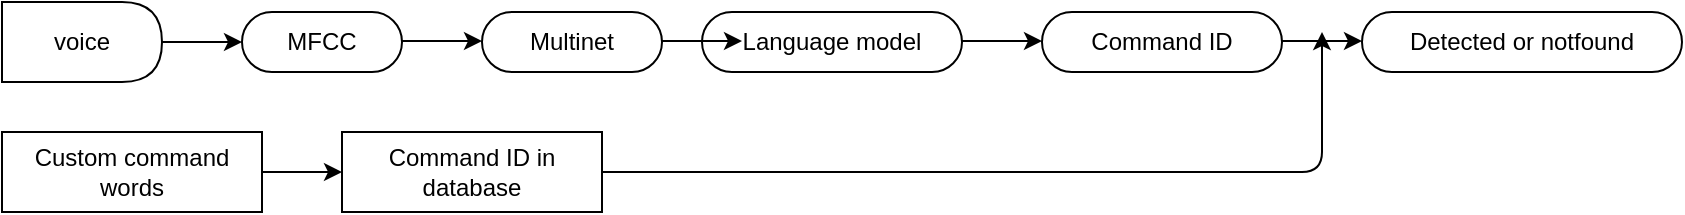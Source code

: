 <mxfile>
    <diagram id="sbpvz2KzQMdx_OctlbVV" name="Page-1">
        <mxGraphModel dx="1309" dy="638" grid="1" gridSize="10" guides="1" tooltips="1" connect="1" arrows="1" fold="1" page="1" pageScale="1" pageWidth="850" pageHeight="1100" math="0" shadow="0">
            <root>
                <mxCell id="0"/>
                <mxCell id="1" parent="0"/>
                <mxCell id="2" value="MFCC" style="whiteSpace=wrap;html=1;rounded=1;arcSize=50;align=center;verticalAlign=middle;strokeWidth=1;autosize=1;spacing=4;treeFolding=1;treeMoving=1;newEdgeStyle={&quot;edgeStyle&quot;:&quot;entityRelationEdgeStyle&quot;,&quot;startArrow&quot;:&quot;none&quot;,&quot;endArrow&quot;:&quot;none&quot;,&quot;segment&quot;:10,&quot;curved&quot;:1,&quot;sourcePerimeterSpacing&quot;:0,&quot;targetPerimeterSpacing&quot;:0};" vertex="1" parent="1">
                    <mxGeometry x="130" y="150" width="80" height="30" as="geometry"/>
                </mxCell>
                <mxCell id="4" value="voice" style="shape=delay;whiteSpace=wrap;html=1;" vertex="1" parent="1">
                    <mxGeometry x="10" y="145" width="80" height="40" as="geometry"/>
                </mxCell>
                <mxCell id="6" value="Multinet" style="whiteSpace=wrap;html=1;rounded=1;arcSize=50;align=center;verticalAlign=middle;strokeWidth=1;autosize=1;spacing=4;treeFolding=1;treeMoving=1;newEdgeStyle={&quot;edgeStyle&quot;:&quot;entityRelationEdgeStyle&quot;,&quot;startArrow&quot;:&quot;none&quot;,&quot;endArrow&quot;:&quot;none&quot;,&quot;segment&quot;:10,&quot;curved&quot;:1,&quot;sourcePerimeterSpacing&quot;:0,&quot;targetPerimeterSpacing&quot;:0};" vertex="1" parent="1">
                    <mxGeometry x="250" y="150" width="90" height="30" as="geometry"/>
                </mxCell>
                <mxCell id="8" value="" style="endArrow=classic;html=1;" edge="1" parent="1" target="2">
                    <mxGeometry width="50" height="50" relative="1" as="geometry">
                        <mxPoint x="90" y="165" as="sourcePoint"/>
                        <mxPoint x="140" y="120" as="targetPoint"/>
                        <Array as="points"/>
                    </mxGeometry>
                </mxCell>
                <mxCell id="9" value="" style="endArrow=classic;html=1;" edge="1" parent="1">
                    <mxGeometry width="50" height="50" relative="1" as="geometry">
                        <mxPoint x="210" y="164.5" as="sourcePoint"/>
                        <mxPoint x="250" y="164.5" as="targetPoint"/>
                        <Array as="points">
                            <mxPoint x="230" y="164.5"/>
                        </Array>
                    </mxGeometry>
                </mxCell>
                <mxCell id="10" value="Language model" style="whiteSpace=wrap;html=1;rounded=1;arcSize=50;align=center;verticalAlign=middle;strokeWidth=1;autosize=1;spacing=4;treeFolding=1;treeMoving=1;newEdgeStyle={&quot;edgeStyle&quot;:&quot;entityRelationEdgeStyle&quot;,&quot;startArrow&quot;:&quot;none&quot;,&quot;endArrow&quot;:&quot;none&quot;,&quot;segment&quot;:10,&quot;curved&quot;:1,&quot;sourcePerimeterSpacing&quot;:0,&quot;targetPerimeterSpacing&quot;:0};" vertex="1" parent="1">
                    <mxGeometry x="360" y="150" width="130" height="30" as="geometry"/>
                </mxCell>
                <mxCell id="11" value="" style="endArrow=classic;html=1;" edge="1" parent="1">
                    <mxGeometry width="50" height="50" relative="1" as="geometry">
                        <mxPoint x="340" y="164.5" as="sourcePoint"/>
                        <mxPoint x="380" y="164.5" as="targetPoint"/>
                        <Array as="points">
                            <mxPoint x="360" y="164.5"/>
                        </Array>
                    </mxGeometry>
                </mxCell>
                <mxCell id="12" value="Command ID" style="whiteSpace=wrap;html=1;rounded=1;arcSize=50;align=center;verticalAlign=middle;strokeWidth=1;autosize=1;spacing=4;treeFolding=1;treeMoving=1;newEdgeStyle={&quot;edgeStyle&quot;:&quot;entityRelationEdgeStyle&quot;,&quot;startArrow&quot;:&quot;none&quot;,&quot;endArrow&quot;:&quot;none&quot;,&quot;segment&quot;:10,&quot;curved&quot;:1,&quot;sourcePerimeterSpacing&quot;:0,&quot;targetPerimeterSpacing&quot;:0};" vertex="1" parent="1">
                    <mxGeometry x="530" y="150" width="120" height="30" as="geometry"/>
                </mxCell>
                <mxCell id="13" value="" style="endArrow=classic;html=1;" edge="1" parent="1">
                    <mxGeometry width="50" height="50" relative="1" as="geometry">
                        <mxPoint x="490" y="164.5" as="sourcePoint"/>
                        <mxPoint x="530" y="164.5" as="targetPoint"/>
                        <Array as="points">
                            <mxPoint x="510" y="164.5"/>
                        </Array>
                    </mxGeometry>
                </mxCell>
                <mxCell id="16" value="Detected or notfound" style="whiteSpace=wrap;html=1;rounded=1;arcSize=50;align=center;verticalAlign=middle;strokeWidth=1;autosize=1;spacing=4;treeFolding=1;treeMoving=1;newEdgeStyle={&quot;edgeStyle&quot;:&quot;entityRelationEdgeStyle&quot;,&quot;startArrow&quot;:&quot;none&quot;,&quot;endArrow&quot;:&quot;none&quot;,&quot;segment&quot;:10,&quot;curved&quot;:1,&quot;sourcePerimeterSpacing&quot;:0,&quot;targetPerimeterSpacing&quot;:0};" vertex="1" parent="1">
                    <mxGeometry x="690" y="150" width="160" height="30" as="geometry"/>
                </mxCell>
                <mxCell id="17" value="" style="endArrow=classic;html=1;" edge="1" parent="1">
                    <mxGeometry width="50" height="50" relative="1" as="geometry">
                        <mxPoint x="650" y="164.5" as="sourcePoint"/>
                        <mxPoint x="690" y="164.5" as="targetPoint"/>
                        <Array as="points">
                            <mxPoint x="670" y="164.5"/>
                        </Array>
                    </mxGeometry>
                </mxCell>
                <mxCell id="18" value="Custom command words" style="rounded=0;whiteSpace=wrap;html=1;" vertex="1" parent="1">
                    <mxGeometry x="10" y="210" width="130" height="40" as="geometry"/>
                </mxCell>
                <mxCell id="21" style="edgeStyle=none;html=1;" edge="1" parent="1" source="19">
                    <mxGeometry relative="1" as="geometry">
                        <mxPoint x="670" y="160" as="targetPoint"/>
                        <Array as="points">
                            <mxPoint x="670" y="230"/>
                        </Array>
                    </mxGeometry>
                </mxCell>
                <mxCell id="19" value="Command ID in database" style="rounded=0;whiteSpace=wrap;html=1;" vertex="1" parent="1">
                    <mxGeometry x="180" y="210" width="130" height="40" as="geometry"/>
                </mxCell>
                <mxCell id="20" value="" style="endArrow=classic;html=1;" edge="1" parent="1">
                    <mxGeometry width="50" height="50" relative="1" as="geometry">
                        <mxPoint x="140" y="230" as="sourcePoint"/>
                        <mxPoint x="180" y="230" as="targetPoint"/>
                        <Array as="points"/>
                    </mxGeometry>
                </mxCell>
            </root>
        </mxGraphModel>
    </diagram>
</mxfile>